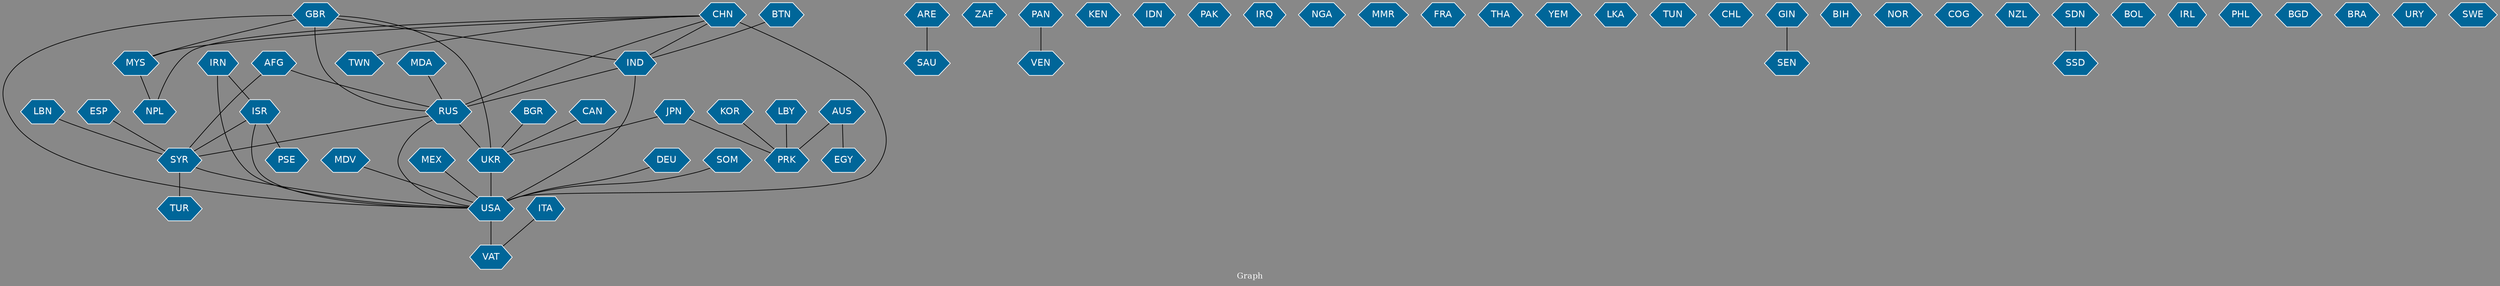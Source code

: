 // Countries together in item graph
graph {
	graph [bgcolor="#888888" fontcolor=white fontsize=12 label="Graph" outputorder=edgesfirst overlap=prism]
	node [color=white fillcolor="#006699" fontcolor=white fontname=Helvetica shape=hexagon style=filled]
	edge [arrowhead=open color=black fontcolor=white fontname=Courier fontsize=12]
		RUS [label=RUS]
		GBR [label=GBR]
		USA [label=USA]
		SYR [label=SYR]
		SAU [label=SAU]
		ZAF [label=ZAF]
		UKR [label=UKR]
		VEN [label=VEN]
		LBY [label=LBY]
		KEN [label=KEN]
		EGY [label=EGY]
		IDN [label=IDN]
		AFG [label=AFG]
		IND [label=IND]
		JPN [label=JPN]
		TUR [label=TUR]
		PAK [label=PAK]
		AUS [label=AUS]
		TWN [label=TWN]
		CHN [label=CHN]
		IRQ [label=IRQ]
		ISR [label=ISR]
		IRN [label=IRN]
		NPL [label=NPL]
		MYS [label=MYS]
		NGA [label=NGA]
		KOR [label=KOR]
		PRK [label=PRK]
		MMR [label=MMR]
		FRA [label=FRA]
		THA [label=THA]
		VAT [label=VAT]
		YEM [label=YEM]
		LKA [label=LKA]
		PSE [label=PSE]
		TUN [label=TUN]
		CHL [label=CHL]
		CAN [label=CAN]
		GIN [label=GIN]
		SEN [label=SEN]
		MDV [label=MDV]
		BIH [label=BIH]
		ITA [label=ITA]
		MEX [label=MEX]
		NOR [label=NOR]
		COG [label=COG]
		ARE [label=ARE]
		NZL [label=NZL]
		DEU [label=DEU]
		SSD [label=SSD]
		SDN [label=SDN]
		BOL [label=BOL]
		IRL [label=IRL]
		BTN [label=BTN]
		PHL [label=PHL]
		PAN [label=PAN]
		LBN [label=LBN]
		BGD [label=BGD]
		SOM [label=SOM]
		BRA [label=BRA]
		ESP [label=ESP]
		BGR [label=BGR]
		URY [label=URY]
		SWE [label=SWE]
		MDA [label=MDA]
			MEX -- USA [weight=1]
			AFG -- SYR [weight=1]
			SYR -- USA [weight=2]
			KOR -- PRK [weight=1]
			ISR -- PSE [weight=2]
			SYR -- TUR [weight=1]
			AUS -- PRK [weight=1]
			BGR -- UKR [weight=1]
			CHN -- USA [weight=6]
			ARE -- SAU [weight=2]
			CHN -- NPL [weight=1]
			ISR -- SYR [weight=1]
			MYS -- NPL [weight=2]
			AFG -- RUS [weight=1]
			CAN -- UKR [weight=1]
			LBY -- PRK [weight=1]
			RUS -- SYR [weight=1]
			IND -- USA [weight=2]
			AUS -- EGY [weight=1]
			CHN -- IND [weight=1]
			IND -- RUS [weight=1]
			CHN -- TWN [weight=1]
			MDA -- RUS [weight=1]
			ITA -- VAT [weight=1]
			GBR -- UKR [weight=4]
			JPN -- PRK [weight=1]
			GBR -- IND [weight=1]
			CHN -- RUS [weight=1]
			JPN -- UKR [weight=1]
			RUS -- USA [weight=14]
			SOM -- USA [weight=1]
			LBN -- SYR [weight=1]
			UKR -- USA [weight=13]
			RUS -- UKR [weight=28]
			IRN -- ISR [weight=3]
			IRN -- USA [weight=1]
			USA -- VAT [weight=4]
			ISR -- USA [weight=2]
			MDV -- USA [weight=1]
			SDN -- SSD [weight=1]
			DEU -- USA [weight=1]
			CHN -- MYS [weight=1]
			GBR -- RUS [weight=5]
			GIN -- SEN [weight=1]
			GBR -- MYS [weight=1]
			GBR -- USA [weight=1]
			BTN -- IND [weight=1]
			PAN -- VEN [weight=1]
			ESP -- SYR [weight=1]
}